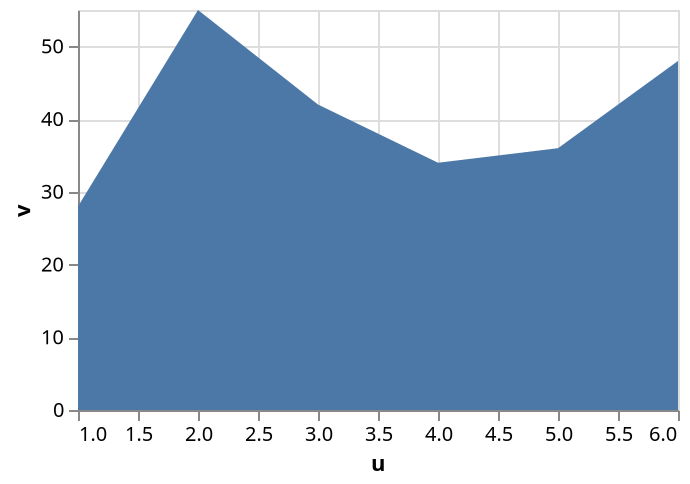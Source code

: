 {
  "$schema": "https://vega.github.io/schema/vega-lite/v5.json",
  "width": 300,
  "height": 200,
  "params": [
    {
      "name": "interpolate",
      "value": "linear",
      "bind": {
        "input": "select",
        "options": [
          "basis",
          "cardinal",
          "catmull-rom",
          "linear",
          "monotone",
          "natural",
          "step",
          "step-after",
          "step-before"
        ]
      }
    },
    {
      "name": "tension",
      "value": 0,
      "bind": { "input": "range", "min": 0, "max": 1, "step": 0.05 }
    }
  ],
  "data": {
    "values": [
      { "u": 1, "v": 28 },
      { "u": 2, "v": 55 },
      { "u": 3, "v": 42 },
      { "u": 4, "v": 34 },
      { "u": 5, "v": 36 },
      { "u": 6, "v": 48 }
    ]
  },
  "mark": {
    "type": "area",
    "interpolate": { "expr": "interpolate" },
    "tension": { "expr": "tension" }
  },
  "encoding": {
    "x": {
      "field": "u",
      "type": "quantitative"
    },
    "y": {
      "field": "v",
      "type": "quantitative"
    }
  }
}
